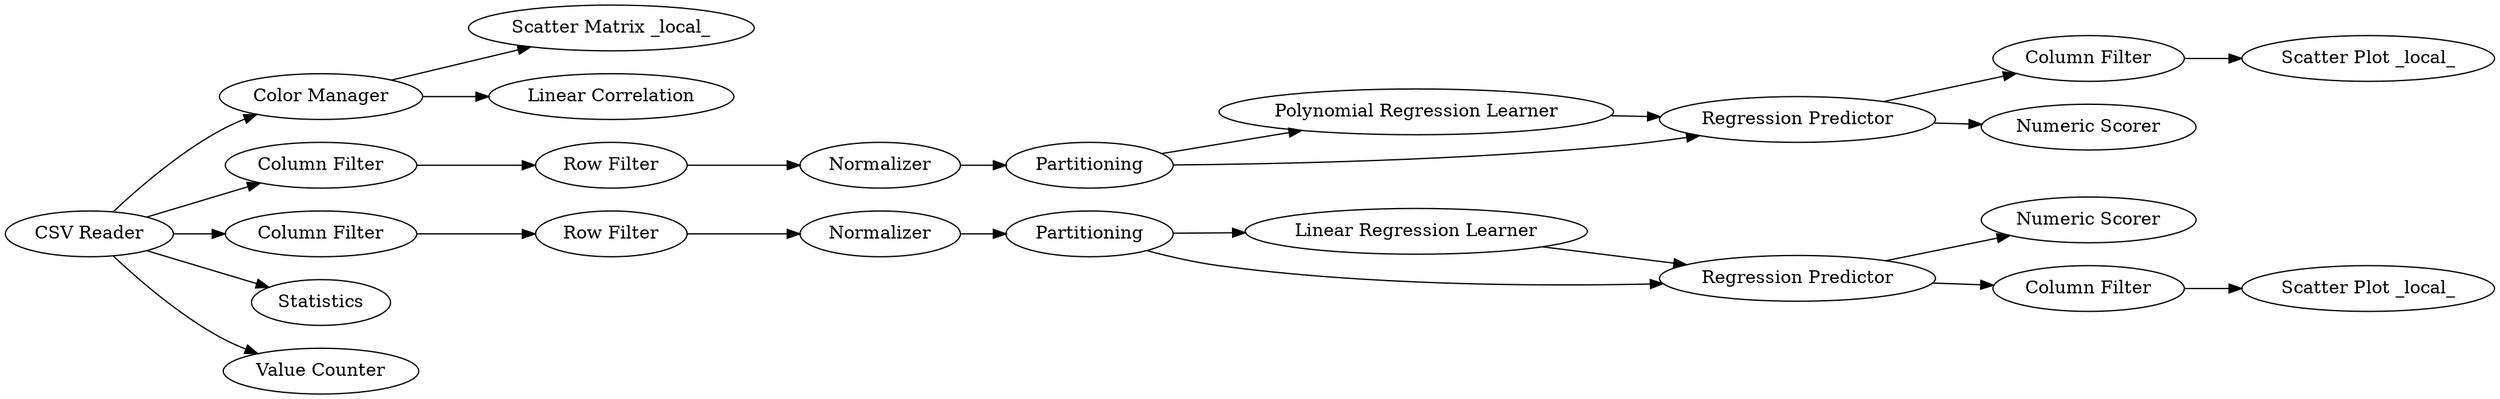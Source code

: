 digraph {
	7 -> 8
	5 -> 4
	8 -> 9
	24 -> 7
	1 -> 23
	1 -> 22
	1 -> 5
	26 -> 27
	1 -> 2
	25 -> 26
	12 -> 31
	10 -> 11
	27 -> 12
	28 -> 30
	22 -> 24
	27 -> 31
	14 -> 13
	31 -> 29
	8 -> 10
	10 -> 14
	23 -> 25
	5 -> 6
	9 -> 10
	1 -> 3
	31 -> 28
	27 [label=Partitioning]
	7 [label=Normalizer]
	9 [label="Linear Regression Learner"]
	26 [label=Normalizer]
	8 [label=Partitioning]
	3 [label="Value Counter"]
	24 [label="Row Filter"]
	31 [label="Regression Predictor"]
	6 [label="Linear Correlation"]
	25 [label="Row Filter"]
	12 [label="Polynomial Regression Learner"]
	10 [label="Regression Predictor"]
	1 [label="CSV Reader"]
	22 [label="Column Filter"]
	28 [label="Column Filter"]
	23 [label="Column Filter"]
	4 [label="Scatter Matrix _local_"]
	11 [label="Numeric Scorer"]
	14 [label="Column Filter"]
	5 [label="Color Manager"]
	13 [label="Scatter Plot _local_"]
	29 [label="Numeric Scorer"]
	30 [label="Scatter Plot _local_"]
	2 [label=Statistics]
	rankdir=LR
}

